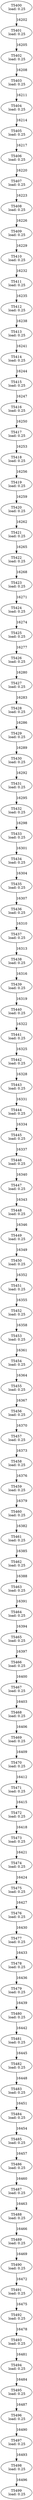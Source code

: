 digraph taskgraph {
	T5400 [label= "T5400\n load: 0.25"];
	T5401 [label= "T5401\n load: 0.25"];
	T5400 -> T5401[label=16202];
	T5402 [label= "T5402\n load: 0.25"];
	T5401 -> T5402[label=16205];
	T5403 [label= "T5403\n load: 0.25"];
	T5402 -> T5403[label=16208];
	T5404 [label= "T5404\n load: 0.25"];
	T5403 -> T5404[label=16211];
	T5405 [label= "T5405\n load: 0.25"];
	T5404 -> T5405[label=16214];
	T5406 [label= "T5406\n load: 0.25"];
	T5405 -> T5406[label=16217];
	T5407 [label= "T5407\n load: 0.25"];
	T5406 -> T5407[label=16220];
	T5408 [label= "T5408\n load: 0.25"];
	T5407 -> T5408[label=16223];
	T5409 [label= "T5409\n load: 0.25"];
	T5408 -> T5409[label=16226];
	T5410 [label= "T5410\n load: 0.25"];
	T5409 -> T5410[label=16229];
	T5411 [label= "T5411\n load: 0.25"];
	T5410 -> T5411[label=16232];
	T5412 [label= "T5412\n load: 0.25"];
	T5411 -> T5412[label=16235];
	T5413 [label= "T5413\n load: 0.25"];
	T5412 -> T5413[label=16238];
	T5414 [label= "T5414\n load: 0.25"];
	T5413 -> T5414[label=16241];
	T5415 [label= "T5415\n load: 0.25"];
	T5414 -> T5415[label=16244];
	T5416 [label= "T5416\n load: 0.25"];
	T5415 -> T5416[label=16247];
	T5417 [label= "T5417\n load: 0.25"];
	T5416 -> T5417[label=16250];
	T5418 [label= "T5418\n load: 0.25"];
	T5417 -> T5418[label=16253];
	T5419 [label= "T5419\n load: 0.25"];
	T5418 -> T5419[label=16256];
	T5420 [label= "T5420\n load: 0.25"];
	T5419 -> T5420[label=16259];
	T5421 [label= "T5421\n load: 0.25"];
	T5420 -> T5421[label=16262];
	T5422 [label= "T5422\n load: 0.25"];
	T5421 -> T5422[label=16265];
	T5423 [label= "T5423\n load: 0.25"];
	T5422 -> T5423[label=16268];
	T5424 [label= "T5424\n load: 0.25"];
	T5423 -> T5424[label=16271];
	T5425 [label= "T5425\n load: 0.25"];
	T5424 -> T5425[label=16274];
	T5426 [label= "T5426\n load: 0.25"];
	T5425 -> T5426[label=16277];
	T5427 [label= "T5427\n load: 0.25"];
	T5426 -> T5427[label=16280];
	T5428 [label= "T5428\n load: 0.25"];
	T5427 -> T5428[label=16283];
	T5429 [label= "T5429\n load: 0.25"];
	T5428 -> T5429[label=16286];
	T5430 [label= "T5430\n load: 0.25"];
	T5429 -> T5430[label=16289];
	T5431 [label= "T5431\n load: 0.25"];
	T5430 -> T5431[label=16292];
	T5432 [label= "T5432\n load: 0.25"];
	T5431 -> T5432[label=16295];
	T5433 [label= "T5433\n load: 0.25"];
	T5432 -> T5433[label=16298];
	T5434 [label= "T5434\n load: 0.25"];
	T5433 -> T5434[label=16301];
	T5435 [label= "T5435\n load: 0.25"];
	T5434 -> T5435[label=16304];
	T5436 [label= "T5436\n load: 0.25"];
	T5435 -> T5436[label=16307];
	T5437 [label= "T5437\n load: 0.25"];
	T5436 -> T5437[label=16310];
	T5438 [label= "T5438\n load: 0.25"];
	T5437 -> T5438[label=16313];
	T5439 [label= "T5439\n load: 0.25"];
	T5438 -> T5439[label=16316];
	T5440 [label= "T5440\n load: 0.25"];
	T5439 -> T5440[label=16319];
	T5441 [label= "T5441\n load: 0.25"];
	T5440 -> T5441[label=16322];
	T5442 [label= "T5442\n load: 0.25"];
	T5441 -> T5442[label=16325];
	T5443 [label= "T5443\n load: 0.25"];
	T5442 -> T5443[label=16328];
	T5444 [label= "T5444\n load: 0.25"];
	T5443 -> T5444[label=16331];
	T5445 [label= "T5445\n load: 0.25"];
	T5444 -> T5445[label=16334];
	T5446 [label= "T5446\n load: 0.25"];
	T5445 -> T5446[label=16337];
	T5447 [label= "T5447\n load: 0.25"];
	T5446 -> T5447[label=16340];
	T5448 [label= "T5448\n load: 0.25"];
	T5447 -> T5448[label=16343];
	T5449 [label= "T5449\n load: 0.25"];
	T5448 -> T5449[label=16346];
	T5450 [label= "T5450\n load: 0.25"];
	T5449 -> T5450[label=16349];
	T5451 [label= "T5451\n load: 0.25"];
	T5450 -> T5451[label=16352];
	T5452 [label= "T5452\n load: 0.25"];
	T5451 -> T5452[label=16355];
	T5453 [label= "T5453\n load: 0.25"];
	T5452 -> T5453[label=16358];
	T5454 [label= "T5454\n load: 0.25"];
	T5453 -> T5454[label=16361];
	T5455 [label= "T5455\n load: 0.25"];
	T5454 -> T5455[label=16364];
	T5456 [label= "T5456\n load: 0.25"];
	T5455 -> T5456[label=16367];
	T5457 [label= "T5457\n load: 0.25"];
	T5456 -> T5457[label=16370];
	T5458 [label= "T5458\n load: 0.25"];
	T5457 -> T5458[label=16373];
	T5459 [label= "T5459\n load: 0.25"];
	T5458 -> T5459[label=16376];
	T5460 [label= "T5460\n load: 0.25"];
	T5459 -> T5460[label=16379];
	T5461 [label= "T5461\n load: 0.25"];
	T5460 -> T5461[label=16382];
	T5462 [label= "T5462\n load: 0.25"];
	T5461 -> T5462[label=16385];
	T5463 [label= "T5463\n load: 0.25"];
	T5462 -> T5463[label=16388];
	T5464 [label= "T5464\n load: 0.25"];
	T5463 -> T5464[label=16391];
	T5465 [label= "T5465\n load: 0.25"];
	T5464 -> T5465[label=16394];
	T5466 [label= "T5466\n load: 0.25"];
	T5465 -> T5466[label=16397];
	T5467 [label= "T5467\n load: 0.25"];
	T5466 -> T5467[label=16400];
	T5468 [label= "T5468\n load: 0.25"];
	T5467 -> T5468[label=16403];
	T5469 [label= "T5469\n load: 0.25"];
	T5468 -> T5469[label=16406];
	T5470 [label= "T5470\n load: 0.25"];
	T5469 -> T5470[label=16409];
	T5471 [label= "T5471\n load: 0.25"];
	T5470 -> T5471[label=16412];
	T5472 [label= "T5472\n load: 0.25"];
	T5471 -> T5472[label=16415];
	T5473 [label= "T5473\n load: 0.25"];
	T5472 -> T5473[label=16418];
	T5474 [label= "T5474\n load: 0.25"];
	T5473 -> T5474[label=16421];
	T5475 [label= "T5475\n load: 0.25"];
	T5474 -> T5475[label=16424];
	T5476 [label= "T5476\n load: 0.25"];
	T5475 -> T5476[label=16427];
	T5477 [label= "T5477\n load: 0.25"];
	T5476 -> T5477[label=16430];
	T5478 [label= "T5478\n load: 0.25"];
	T5477 -> T5478[label=16433];
	T5479 [label= "T5479\n load: 0.25"];
	T5478 -> T5479[label=16436];
	T5480 [label= "T5480\n load: 0.25"];
	T5479 -> T5480[label=16439];
	T5481 [label= "T5481\n load: 0.25"];
	T5480 -> T5481[label=16442];
	T5482 [label= "T5482\n load: 0.25"];
	T5481 -> T5482[label=16445];
	T5483 [label= "T5483\n load: 0.25"];
	T5482 -> T5483[label=16448];
	T5484 [label= "T5484\n load: 0.25"];
	T5483 -> T5484[label=16451];
	T5485 [label= "T5485\n load: 0.25"];
	T5484 -> T5485[label=16454];
	T5486 [label= "T5486\n load: 0.25"];
	T5485 -> T5486[label=16457];
	T5487 [label= "T5487\n load: 0.25"];
	T5486 -> T5487[label=16460];
	T5488 [label= "T5488\n load: 0.25"];
	T5487 -> T5488[label=16463];
	T5489 [label= "T5489\n load: 0.25"];
	T5488 -> T5489[label=16466];
	T5490 [label= "T5490\n load: 0.25"];
	T5489 -> T5490[label=16469];
	T5491 [label= "T5491\n load: 0.25"];
	T5490 -> T5491[label=16472];
	T5492 [label= "T5492\n load: 0.25"];
	T5491 -> T5492[label=16475];
	T5493 [label= "T5493\n load: 0.25"];
	T5492 -> T5493[label=16478];
	T5494 [label= "T5494\n load: 0.25"];
	T5493 -> T5494[label=16481];
	T5495 [label= "T5495\n load: 0.25"];
	T5494 -> T5495[label=16484];
	T5496 [label= "T5496\n load: 0.25"];
	T5495 -> T5496[label=16487];
	T5497 [label= "T5497\n load: 0.25"];
	T5496 -> T5497[label=16490];
	T5498 [label= "T5498\n load: 0.25"];
	T5497 -> T5498[label=16493];
	T5499 [label= "T5499\n load: 0.25"];
	T5498 -> T5499[label=16496];
}